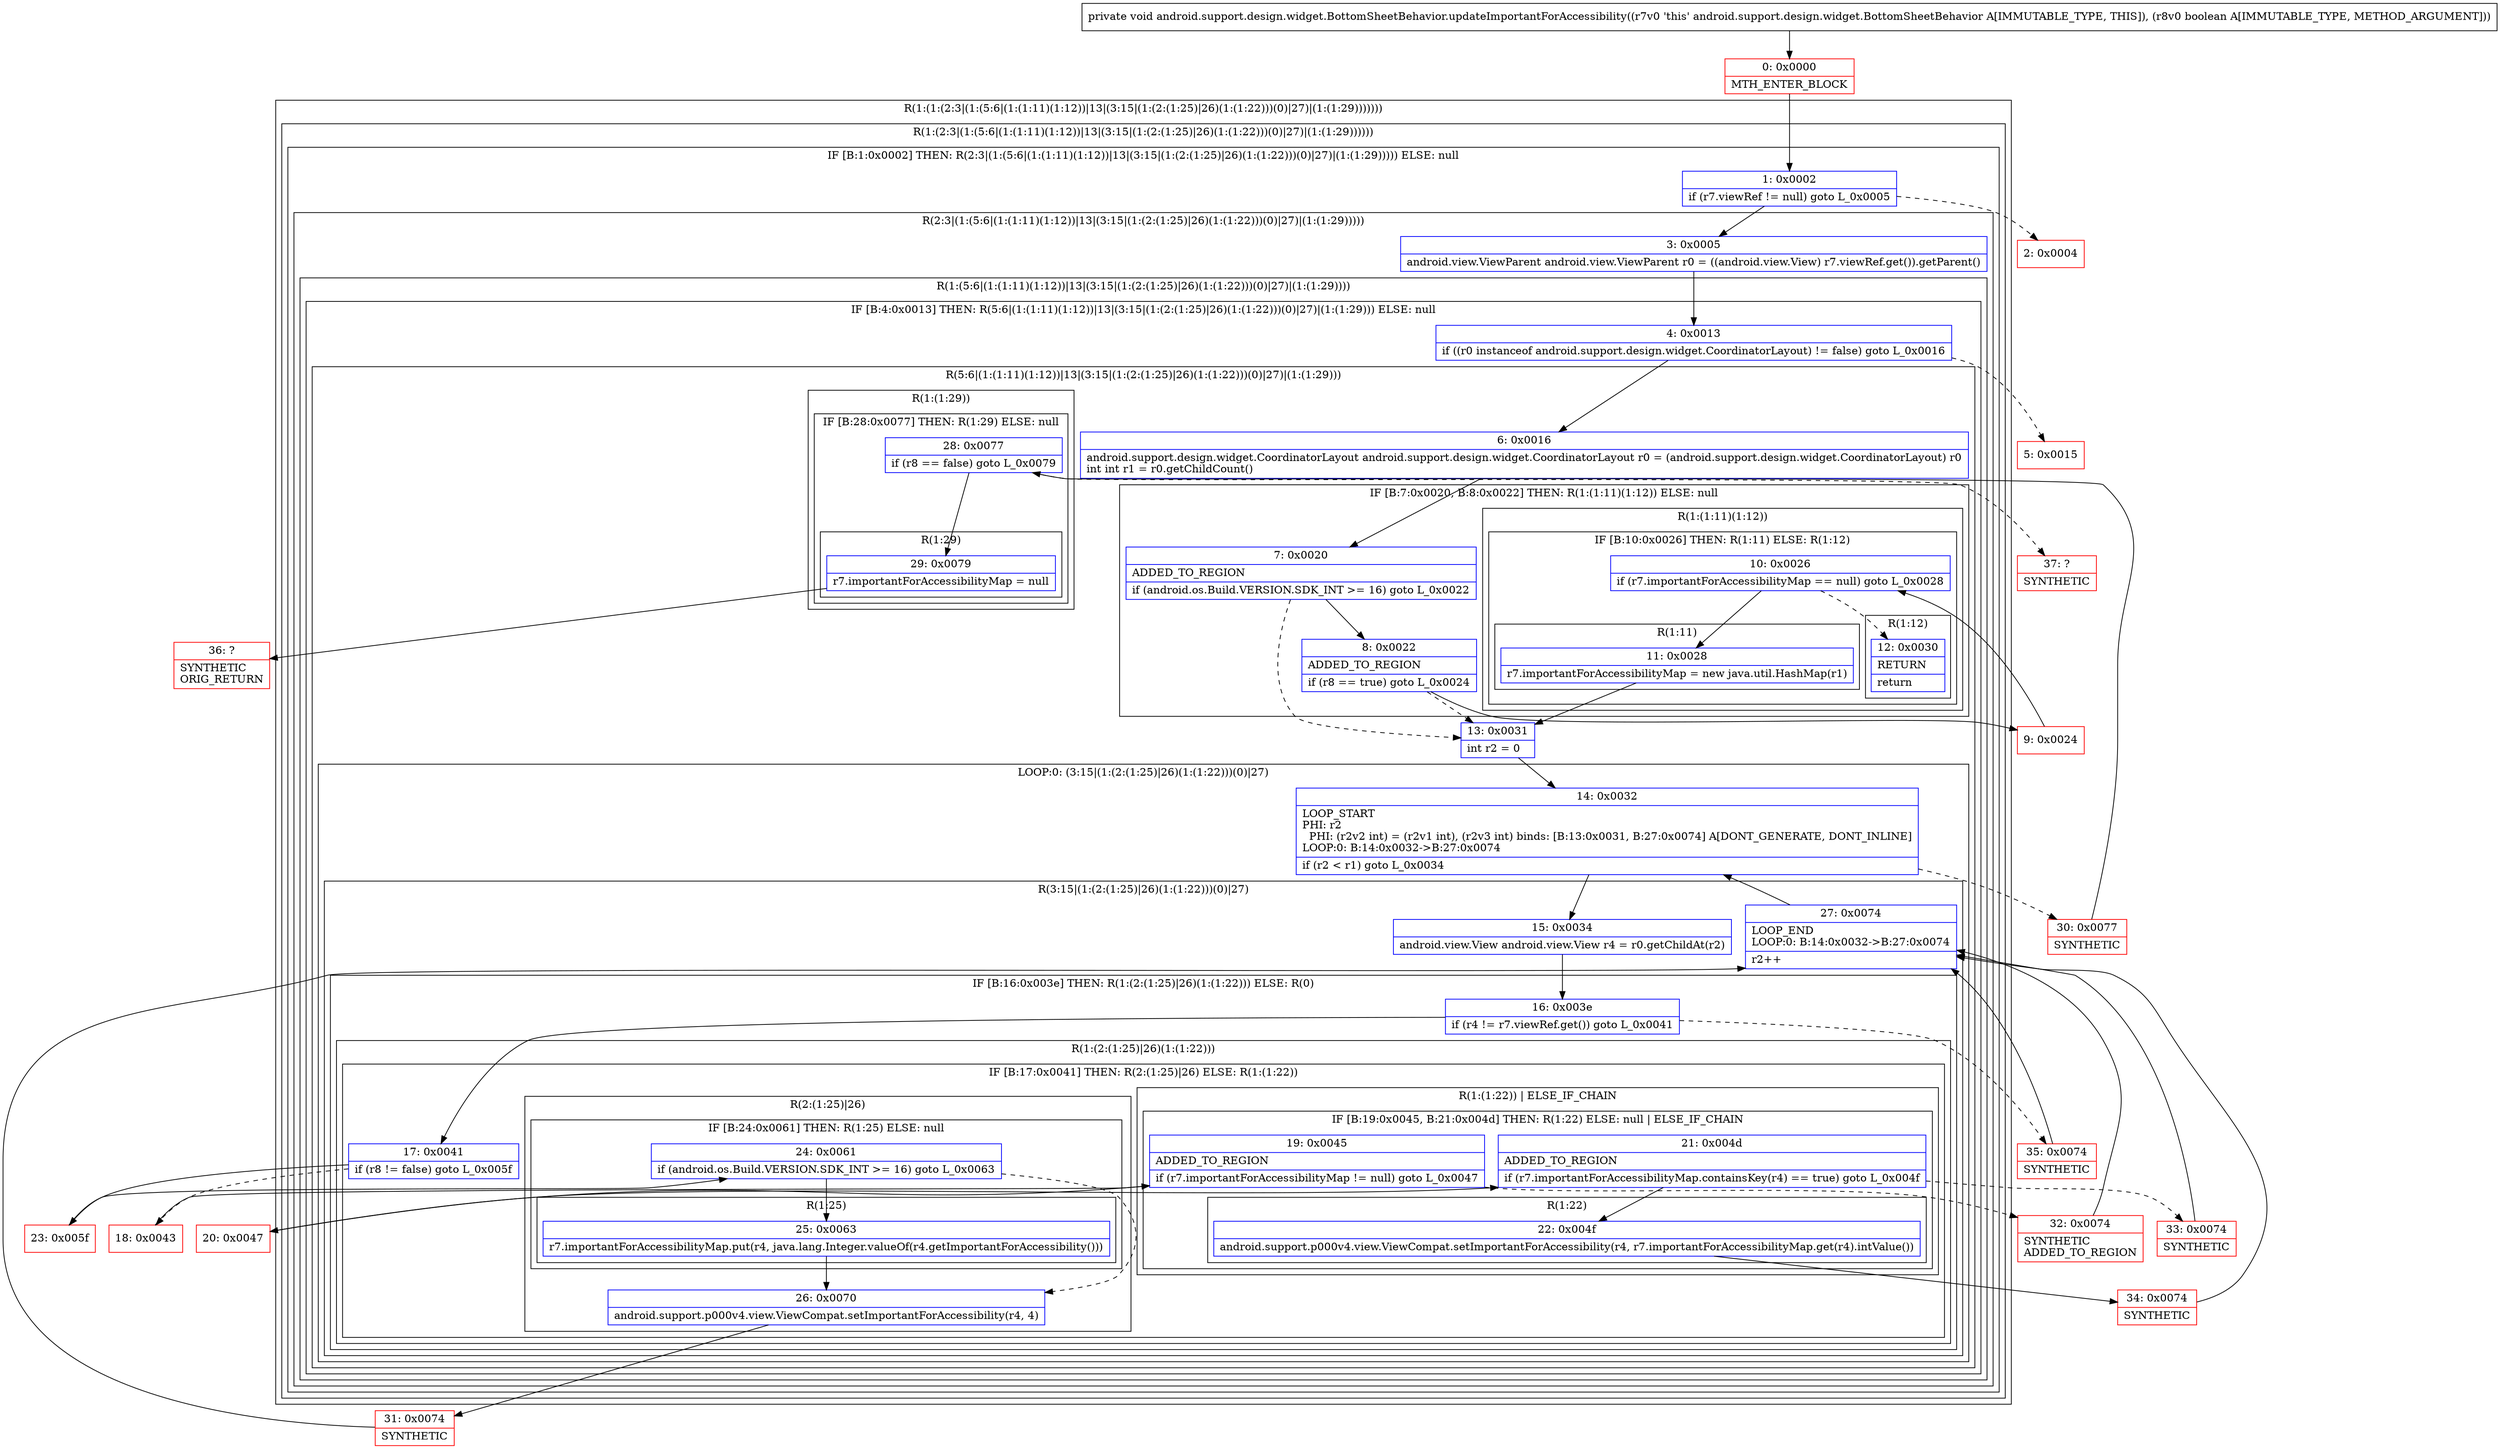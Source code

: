digraph "CFG forandroid.support.design.widget.BottomSheetBehavior.updateImportantForAccessibility(Z)V" {
subgraph cluster_Region_1449015528 {
label = "R(1:(1:(2:3|(1:(5:6|(1:(1:11)(1:12))|13|(3:15|(1:(2:(1:25)|26)(1:(1:22)))(0)|27)|(1:(1:29)))))))";
node [shape=record,color=blue];
subgraph cluster_Region_215839058 {
label = "R(1:(2:3|(1:(5:6|(1:(1:11)(1:12))|13|(3:15|(1:(2:(1:25)|26)(1:(1:22)))(0)|27)|(1:(1:29))))))";
node [shape=record,color=blue];
subgraph cluster_IfRegion_1552487432 {
label = "IF [B:1:0x0002] THEN: R(2:3|(1:(5:6|(1:(1:11)(1:12))|13|(3:15|(1:(2:(1:25)|26)(1:(1:22)))(0)|27)|(1:(1:29))))) ELSE: null";
node [shape=record,color=blue];
Node_1 [shape=record,label="{1\:\ 0x0002|if (r7.viewRef != null) goto L_0x0005\l}"];
subgraph cluster_Region_380962559 {
label = "R(2:3|(1:(5:6|(1:(1:11)(1:12))|13|(3:15|(1:(2:(1:25)|26)(1:(1:22)))(0)|27)|(1:(1:29)))))";
node [shape=record,color=blue];
Node_3 [shape=record,label="{3\:\ 0x0005|android.view.ViewParent android.view.ViewParent r0 = ((android.view.View) r7.viewRef.get()).getParent()\l}"];
subgraph cluster_Region_1223845637 {
label = "R(1:(5:6|(1:(1:11)(1:12))|13|(3:15|(1:(2:(1:25)|26)(1:(1:22)))(0)|27)|(1:(1:29))))";
node [shape=record,color=blue];
subgraph cluster_IfRegion_1940116874 {
label = "IF [B:4:0x0013] THEN: R(5:6|(1:(1:11)(1:12))|13|(3:15|(1:(2:(1:25)|26)(1:(1:22)))(0)|27)|(1:(1:29))) ELSE: null";
node [shape=record,color=blue];
Node_4 [shape=record,label="{4\:\ 0x0013|if ((r0 instanceof android.support.design.widget.CoordinatorLayout) != false) goto L_0x0016\l}"];
subgraph cluster_Region_1557847470 {
label = "R(5:6|(1:(1:11)(1:12))|13|(3:15|(1:(2:(1:25)|26)(1:(1:22)))(0)|27)|(1:(1:29)))";
node [shape=record,color=blue];
Node_6 [shape=record,label="{6\:\ 0x0016|android.support.design.widget.CoordinatorLayout android.support.design.widget.CoordinatorLayout r0 = (android.support.design.widget.CoordinatorLayout) r0\lint int r1 = r0.getChildCount()\l}"];
subgraph cluster_IfRegion_1875681163 {
label = "IF [B:7:0x0020, B:8:0x0022] THEN: R(1:(1:11)(1:12)) ELSE: null";
node [shape=record,color=blue];
Node_7 [shape=record,label="{7\:\ 0x0020|ADDED_TO_REGION\l|if (android.os.Build.VERSION.SDK_INT \>= 16) goto L_0x0022\l}"];
Node_8 [shape=record,label="{8\:\ 0x0022|ADDED_TO_REGION\l|if (r8 == true) goto L_0x0024\l}"];
subgraph cluster_Region_142353601 {
label = "R(1:(1:11)(1:12))";
node [shape=record,color=blue];
subgraph cluster_IfRegion_474040466 {
label = "IF [B:10:0x0026] THEN: R(1:11) ELSE: R(1:12)";
node [shape=record,color=blue];
Node_10 [shape=record,label="{10\:\ 0x0026|if (r7.importantForAccessibilityMap == null) goto L_0x0028\l}"];
subgraph cluster_Region_1173967753 {
label = "R(1:11)";
node [shape=record,color=blue];
Node_11 [shape=record,label="{11\:\ 0x0028|r7.importantForAccessibilityMap = new java.util.HashMap(r1)\l}"];
}
subgraph cluster_Region_1204870736 {
label = "R(1:12)";
node [shape=record,color=blue];
Node_12 [shape=record,label="{12\:\ 0x0030|RETURN\l|return\l}"];
}
}
}
}
Node_13 [shape=record,label="{13\:\ 0x0031|int r2 = 0\l}"];
subgraph cluster_LoopRegion_672907577 {
label = "LOOP:0: (3:15|(1:(2:(1:25)|26)(1:(1:22)))(0)|27)";
node [shape=record,color=blue];
Node_14 [shape=record,label="{14\:\ 0x0032|LOOP_START\lPHI: r2 \l  PHI: (r2v2 int) = (r2v1 int), (r2v3 int) binds: [B:13:0x0031, B:27:0x0074] A[DONT_GENERATE, DONT_INLINE]\lLOOP:0: B:14:0x0032\-\>B:27:0x0074\l|if (r2 \< r1) goto L_0x0034\l}"];
subgraph cluster_Region_2076516592 {
label = "R(3:15|(1:(2:(1:25)|26)(1:(1:22)))(0)|27)";
node [shape=record,color=blue];
Node_15 [shape=record,label="{15\:\ 0x0034|android.view.View android.view.View r4 = r0.getChildAt(r2)\l}"];
subgraph cluster_IfRegion_581328441 {
label = "IF [B:16:0x003e] THEN: R(1:(2:(1:25)|26)(1:(1:22))) ELSE: R(0)";
node [shape=record,color=blue];
Node_16 [shape=record,label="{16\:\ 0x003e|if (r4 != r7.viewRef.get()) goto L_0x0041\l}"];
subgraph cluster_Region_1290482150 {
label = "R(1:(2:(1:25)|26)(1:(1:22)))";
node [shape=record,color=blue];
subgraph cluster_IfRegion_634936982 {
label = "IF [B:17:0x0041] THEN: R(2:(1:25)|26) ELSE: R(1:(1:22))";
node [shape=record,color=blue];
Node_17 [shape=record,label="{17\:\ 0x0041|if (r8 != false) goto L_0x005f\l}"];
subgraph cluster_Region_2136754345 {
label = "R(2:(1:25)|26)";
node [shape=record,color=blue];
subgraph cluster_IfRegion_860591975 {
label = "IF [B:24:0x0061] THEN: R(1:25) ELSE: null";
node [shape=record,color=blue];
Node_24 [shape=record,label="{24\:\ 0x0061|if (android.os.Build.VERSION.SDK_INT \>= 16) goto L_0x0063\l}"];
subgraph cluster_Region_1882597437 {
label = "R(1:25)";
node [shape=record,color=blue];
Node_25 [shape=record,label="{25\:\ 0x0063|r7.importantForAccessibilityMap.put(r4, java.lang.Integer.valueOf(r4.getImportantForAccessibility()))\l}"];
}
}
Node_26 [shape=record,label="{26\:\ 0x0070|android.support.p000v4.view.ViewCompat.setImportantForAccessibility(r4, 4)\l}"];
}
subgraph cluster_Region_1915284736 {
label = "R(1:(1:22)) | ELSE_IF_CHAIN\l";
node [shape=record,color=blue];
subgraph cluster_IfRegion_163073138 {
label = "IF [B:19:0x0045, B:21:0x004d] THEN: R(1:22) ELSE: null | ELSE_IF_CHAIN\l";
node [shape=record,color=blue];
Node_19 [shape=record,label="{19\:\ 0x0045|ADDED_TO_REGION\l|if (r7.importantForAccessibilityMap != null) goto L_0x0047\l}"];
Node_21 [shape=record,label="{21\:\ 0x004d|ADDED_TO_REGION\l|if (r7.importantForAccessibilityMap.containsKey(r4) == true) goto L_0x004f\l}"];
subgraph cluster_Region_427789546 {
label = "R(1:22)";
node [shape=record,color=blue];
Node_22 [shape=record,label="{22\:\ 0x004f|android.support.p000v4.view.ViewCompat.setImportantForAccessibility(r4, r7.importantForAccessibilityMap.get(r4).intValue())\l}"];
}
}
}
}
}
subgraph cluster_Region_1742309026 {
label = "R(0)";
node [shape=record,color=blue];
}
}
Node_27 [shape=record,label="{27\:\ 0x0074|LOOP_END\lLOOP:0: B:14:0x0032\-\>B:27:0x0074\l|r2++\l}"];
}
}
subgraph cluster_Region_9590817 {
label = "R(1:(1:29))";
node [shape=record,color=blue];
subgraph cluster_IfRegion_1863129083 {
label = "IF [B:28:0x0077] THEN: R(1:29) ELSE: null";
node [shape=record,color=blue];
Node_28 [shape=record,label="{28\:\ 0x0077|if (r8 == false) goto L_0x0079\l}"];
subgraph cluster_Region_1517856759 {
label = "R(1:29)";
node [shape=record,color=blue];
Node_29 [shape=record,label="{29\:\ 0x0079|r7.importantForAccessibilityMap = null\l}"];
}
}
}
}
}
}
}
}
}
}
Node_0 [shape=record,color=red,label="{0\:\ 0x0000|MTH_ENTER_BLOCK\l}"];
Node_2 [shape=record,color=red,label="{2\:\ 0x0004}"];
Node_5 [shape=record,color=red,label="{5\:\ 0x0015}"];
Node_9 [shape=record,color=red,label="{9\:\ 0x0024}"];
Node_18 [shape=record,color=red,label="{18\:\ 0x0043}"];
Node_20 [shape=record,color=red,label="{20\:\ 0x0047}"];
Node_23 [shape=record,color=red,label="{23\:\ 0x005f}"];
Node_30 [shape=record,color=red,label="{30\:\ 0x0077|SYNTHETIC\l}"];
Node_31 [shape=record,color=red,label="{31\:\ 0x0074|SYNTHETIC\l}"];
Node_32 [shape=record,color=red,label="{32\:\ 0x0074|SYNTHETIC\lADDED_TO_REGION\l}"];
Node_33 [shape=record,color=red,label="{33\:\ 0x0074|SYNTHETIC\l}"];
Node_34 [shape=record,color=red,label="{34\:\ 0x0074|SYNTHETIC\l}"];
Node_35 [shape=record,color=red,label="{35\:\ 0x0074|SYNTHETIC\l}"];
Node_36 [shape=record,color=red,label="{36\:\ ?|SYNTHETIC\lORIG_RETURN\l}"];
Node_37 [shape=record,color=red,label="{37\:\ ?|SYNTHETIC\l}"];
MethodNode[shape=record,label="{private void android.support.design.widget.BottomSheetBehavior.updateImportantForAccessibility((r7v0 'this' android.support.design.widget.BottomSheetBehavior A[IMMUTABLE_TYPE, THIS]), (r8v0 boolean A[IMMUTABLE_TYPE, METHOD_ARGUMENT])) }"];
MethodNode -> Node_0;
Node_1 -> Node_2[style=dashed];
Node_1 -> Node_3;
Node_3 -> Node_4;
Node_4 -> Node_5[style=dashed];
Node_4 -> Node_6;
Node_6 -> Node_7;
Node_7 -> Node_8;
Node_7 -> Node_13[style=dashed];
Node_8 -> Node_9;
Node_8 -> Node_13[style=dashed];
Node_10 -> Node_11;
Node_10 -> Node_12[style=dashed];
Node_11 -> Node_13;
Node_13 -> Node_14;
Node_14 -> Node_15;
Node_14 -> Node_30[style=dashed];
Node_15 -> Node_16;
Node_16 -> Node_17;
Node_16 -> Node_35[style=dashed];
Node_17 -> Node_18[style=dashed];
Node_17 -> Node_23;
Node_24 -> Node_25;
Node_24 -> Node_26[style=dashed];
Node_25 -> Node_26;
Node_26 -> Node_31;
Node_19 -> Node_20;
Node_19 -> Node_32[style=dashed];
Node_21 -> Node_22;
Node_21 -> Node_33[style=dashed];
Node_22 -> Node_34;
Node_27 -> Node_14;
Node_28 -> Node_29;
Node_28 -> Node_37[style=dashed];
Node_29 -> Node_36;
Node_0 -> Node_1;
Node_9 -> Node_10;
Node_18 -> Node_19;
Node_20 -> Node_21;
Node_23 -> Node_24;
Node_30 -> Node_28;
Node_31 -> Node_27;
Node_32 -> Node_27;
Node_33 -> Node_27;
Node_34 -> Node_27;
Node_35 -> Node_27;
}

